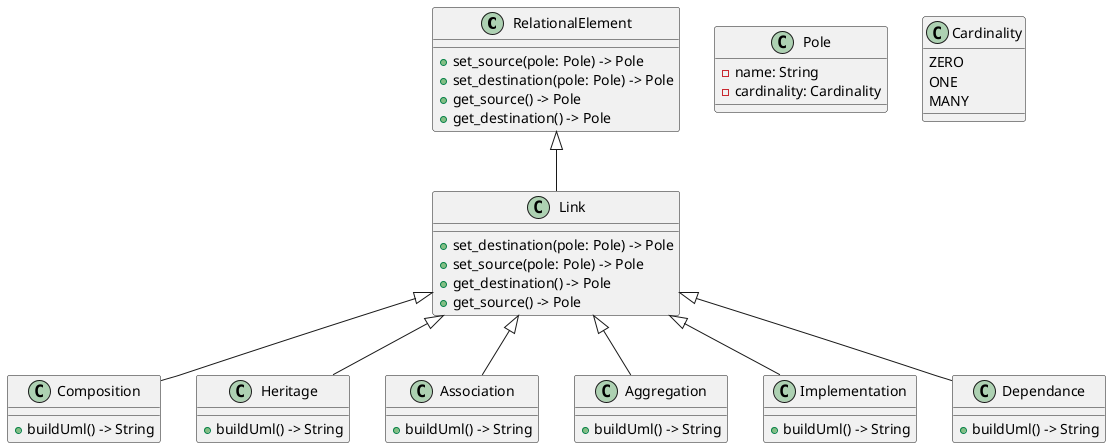 @startuml

class RelationalElement {
    +set_source(pole: Pole) -> Pole
    +set_destination(pole: Pole) -> Pole
    +get_source() -> Pole
    +get_destination() -> Pole
}

class Link {
    +set_destination(pole: Pole) -> Pole
    +set_source(pole: Pole) -> Pole
    +get_destination() -> Pole
    +get_source() -> Pole
}

class Composition {
    +buildUml() -> String
}

class Heritage {
    +buildUml() -> String
}

class Association {
    +buildUml() -> String
}

class Aggregation {
    +buildUml() -> String
}

class Implementation {
    +buildUml() -> String
}

class Dependance {
    +buildUml() -> String
}

class Pole {
    -name: String
    -cardinality: Cardinality
}

class Cardinality {
    ZERO
    ONE
    MANY
}

RelationalElement <|-- Link
Link <|-- Composition
Link <|-- Heritage
Link <|-- Association
Link <|-- Aggregation
Link <|-- Implementation
Link <|-- Dependance

@enduml
